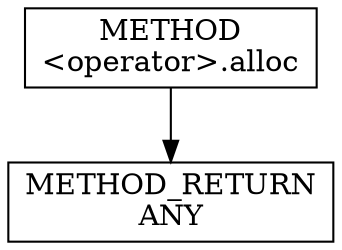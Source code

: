 digraph "&lt;operator&gt;.alloc" {  
node [shape="rect"];  
"111669149742" [label = <METHOD<BR/>&lt;operator&gt;.alloc> ]
"128849018926" [label = <METHOD_RETURN<BR/>ANY> ]
  "111669149742" -> "128849018926" 
}

